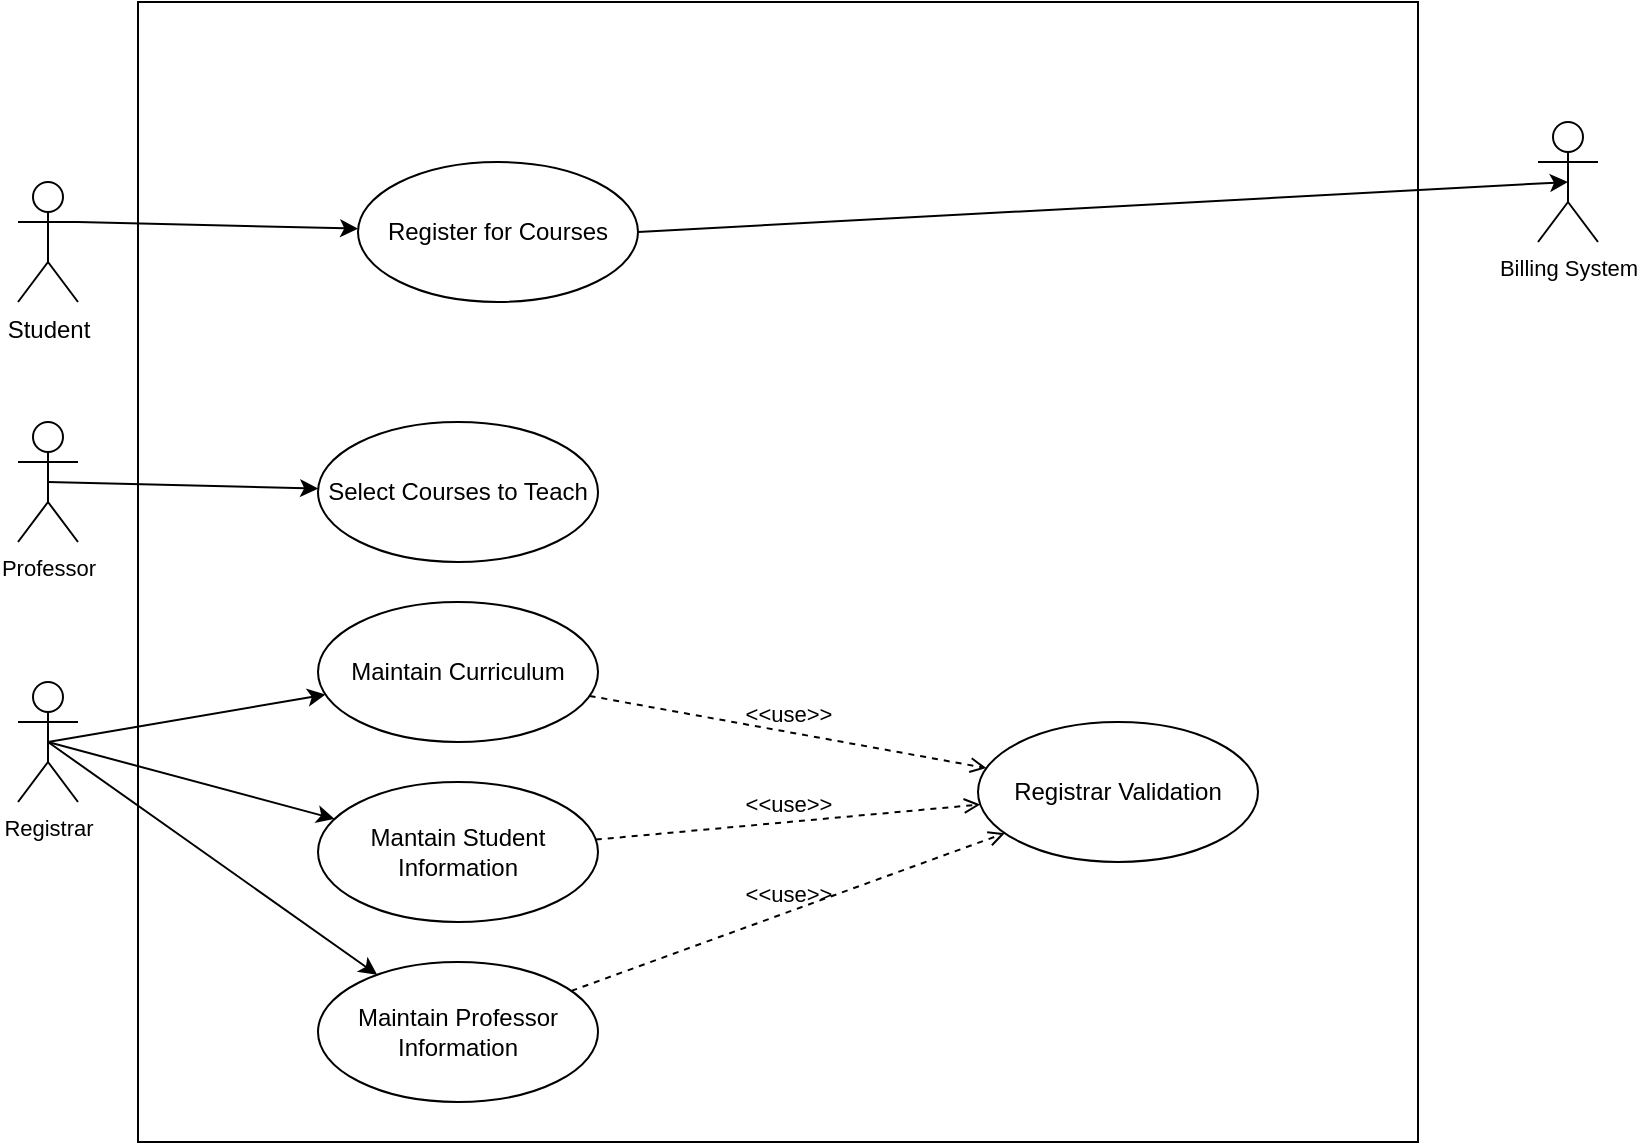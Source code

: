 <mxfile version="23.1.5" type="device">
  <diagram name="Page-1" id="aXEnYEKyhN8AeZee-PJk">
    <mxGraphModel dx="1050" dy="621" grid="1" gridSize="10" guides="1" tooltips="1" connect="1" arrows="1" fold="1" page="1" pageScale="1" pageWidth="850" pageHeight="1100" math="0" shadow="0">
      <root>
        <mxCell id="0" />
        <mxCell id="1" parent="0" />
        <mxCell id="JcDa25oxDyFgYPMHnmDK-2" value="" style="rounded=0;whiteSpace=wrap;html=1;" vertex="1" parent="1">
          <mxGeometry x="90" y="120" width="640" height="570" as="geometry" />
        </mxCell>
        <mxCell id="JcDa25oxDyFgYPMHnmDK-5" style="rounded=0;orthogonalLoop=1;jettySize=auto;html=1;exitX=1;exitY=0.333;exitDx=0;exitDy=0;exitPerimeter=0;" edge="1" parent="1" source="JcDa25oxDyFgYPMHnmDK-3" target="JcDa25oxDyFgYPMHnmDK-4">
          <mxGeometry relative="1" as="geometry" />
        </mxCell>
        <mxCell id="JcDa25oxDyFgYPMHnmDK-3" value="Student" style="shape=umlActor;verticalLabelPosition=bottom;verticalAlign=top;html=1;outlineConnect=0;" vertex="1" parent="1">
          <mxGeometry x="30" y="210" width="30" height="60" as="geometry" />
        </mxCell>
        <mxCell id="JcDa25oxDyFgYPMHnmDK-4" value="Register for Courses" style="ellipse;whiteSpace=wrap;html=1;" vertex="1" parent="1">
          <mxGeometry x="200" y="200" width="140" height="70" as="geometry" />
        </mxCell>
        <mxCell id="JcDa25oxDyFgYPMHnmDK-6" value="Billing System" style="shape=umlActor;verticalLabelPosition=bottom;verticalAlign=top;html=1;outlineConnect=0;fontFamily=Helvetica;fontSize=11;fontColor=default;labelBackgroundColor=default;" vertex="1" parent="1">
          <mxGeometry x="790" y="180" width="30" height="60" as="geometry" />
        </mxCell>
        <mxCell id="JcDa25oxDyFgYPMHnmDK-7" style="edgeStyle=none;rounded=0;orthogonalLoop=1;jettySize=auto;html=1;exitX=1;exitY=0.5;exitDx=0;exitDy=0;entryX=0.5;entryY=0.5;entryDx=0;entryDy=0;entryPerimeter=0;strokeColor=default;align=center;verticalAlign=middle;fontFamily=Helvetica;fontSize=11;fontColor=default;labelBackgroundColor=default;endArrow=classic;" edge="1" parent="1" source="JcDa25oxDyFgYPMHnmDK-4" target="JcDa25oxDyFgYPMHnmDK-6">
          <mxGeometry relative="1" as="geometry" />
        </mxCell>
        <mxCell id="JcDa25oxDyFgYPMHnmDK-10" style="edgeStyle=none;rounded=0;orthogonalLoop=1;jettySize=auto;html=1;exitX=0.5;exitY=0.5;exitDx=0;exitDy=0;exitPerimeter=0;strokeColor=default;align=center;verticalAlign=middle;fontFamily=Helvetica;fontSize=11;fontColor=default;labelBackgroundColor=default;endArrow=classic;" edge="1" parent="1" source="JcDa25oxDyFgYPMHnmDK-8" target="JcDa25oxDyFgYPMHnmDK-9">
          <mxGeometry relative="1" as="geometry" />
        </mxCell>
        <mxCell id="JcDa25oxDyFgYPMHnmDK-8" value="Professor" style="shape=umlActor;verticalLabelPosition=bottom;verticalAlign=top;html=1;outlineConnect=0;fontFamily=Helvetica;fontSize=11;fontColor=default;labelBackgroundColor=default;" vertex="1" parent="1">
          <mxGeometry x="30" y="330" width="30" height="60" as="geometry" />
        </mxCell>
        <mxCell id="JcDa25oxDyFgYPMHnmDK-9" value="Select Courses to Teach" style="ellipse;whiteSpace=wrap;html=1;" vertex="1" parent="1">
          <mxGeometry x="180" y="330" width="140" height="70" as="geometry" />
        </mxCell>
        <mxCell id="JcDa25oxDyFgYPMHnmDK-14" style="edgeStyle=none;rounded=0;orthogonalLoop=1;jettySize=auto;html=1;exitX=0.5;exitY=0.5;exitDx=0;exitDy=0;exitPerimeter=0;strokeColor=default;align=center;verticalAlign=middle;fontFamily=Helvetica;fontSize=11;fontColor=default;labelBackgroundColor=default;endArrow=classic;" edge="1" parent="1" source="JcDa25oxDyFgYPMHnmDK-11" target="JcDa25oxDyFgYPMHnmDK-12">
          <mxGeometry relative="1" as="geometry" />
        </mxCell>
        <mxCell id="JcDa25oxDyFgYPMHnmDK-18" style="edgeStyle=none;rounded=0;orthogonalLoop=1;jettySize=auto;html=1;exitX=0.5;exitY=0.5;exitDx=0;exitDy=0;exitPerimeter=0;strokeColor=default;align=center;verticalAlign=middle;fontFamily=Helvetica;fontSize=11;fontColor=default;labelBackgroundColor=default;endArrow=classic;" edge="1" parent="1" source="JcDa25oxDyFgYPMHnmDK-11" target="JcDa25oxDyFgYPMHnmDK-16">
          <mxGeometry relative="1" as="geometry" />
        </mxCell>
        <mxCell id="JcDa25oxDyFgYPMHnmDK-19" style="edgeStyle=none;rounded=0;orthogonalLoop=1;jettySize=auto;html=1;exitX=0.5;exitY=0.5;exitDx=0;exitDy=0;exitPerimeter=0;strokeColor=default;align=center;verticalAlign=middle;fontFamily=Helvetica;fontSize=11;fontColor=default;labelBackgroundColor=default;endArrow=classic;" edge="1" parent="1" source="JcDa25oxDyFgYPMHnmDK-11" target="JcDa25oxDyFgYPMHnmDK-17">
          <mxGeometry relative="1" as="geometry" />
        </mxCell>
        <mxCell id="JcDa25oxDyFgYPMHnmDK-11" value="Registrar" style="shape=umlActor;verticalLabelPosition=bottom;verticalAlign=top;html=1;outlineConnect=0;fontFamily=Helvetica;fontSize=11;fontColor=default;labelBackgroundColor=default;" vertex="1" parent="1">
          <mxGeometry x="30" y="460" width="30" height="60" as="geometry" />
        </mxCell>
        <mxCell id="JcDa25oxDyFgYPMHnmDK-12" value="Maintain Curriculum" style="ellipse;whiteSpace=wrap;html=1;" vertex="1" parent="1">
          <mxGeometry x="180" y="420" width="140" height="70" as="geometry" />
        </mxCell>
        <mxCell id="JcDa25oxDyFgYPMHnmDK-13" value="Registrar Validation" style="ellipse;whiteSpace=wrap;html=1;" vertex="1" parent="1">
          <mxGeometry x="510" y="480" width="140" height="70" as="geometry" />
        </mxCell>
        <mxCell id="JcDa25oxDyFgYPMHnmDK-15" value="&amp;lt;&amp;lt;use&amp;gt;&amp;gt;" style="html=1;verticalAlign=bottom;labelBackgroundColor=none;endArrow=open;endFill=0;dashed=1;rounded=0;strokeColor=default;align=center;fontFamily=Helvetica;fontSize=11;fontColor=default;" edge="1" parent="1" source="JcDa25oxDyFgYPMHnmDK-12" target="JcDa25oxDyFgYPMHnmDK-13">
          <mxGeometry width="160" relative="1" as="geometry">
            <mxPoint x="220" y="420" as="sourcePoint" />
            <mxPoint x="380" y="420" as="targetPoint" />
          </mxGeometry>
        </mxCell>
        <mxCell id="JcDa25oxDyFgYPMHnmDK-16" value="Mantain Student Information" style="ellipse;whiteSpace=wrap;html=1;" vertex="1" parent="1">
          <mxGeometry x="180" y="510" width="140" height="70" as="geometry" />
        </mxCell>
        <mxCell id="JcDa25oxDyFgYPMHnmDK-17" value="Maintain Professor Information" style="ellipse;whiteSpace=wrap;html=1;" vertex="1" parent="1">
          <mxGeometry x="180" y="600" width="140" height="70" as="geometry" />
        </mxCell>
        <mxCell id="JcDa25oxDyFgYPMHnmDK-20" value="&amp;lt;&amp;lt;use&amp;gt;&amp;gt;" style="html=1;verticalAlign=bottom;labelBackgroundColor=none;endArrow=open;endFill=0;dashed=1;rounded=0;strokeColor=default;align=center;fontFamily=Helvetica;fontSize=11;fontColor=default;" edge="1" parent="1" source="JcDa25oxDyFgYPMHnmDK-16" target="JcDa25oxDyFgYPMHnmDK-13">
          <mxGeometry width="160" relative="1" as="geometry">
            <mxPoint x="326" y="477" as="sourcePoint" />
            <mxPoint x="524" y="513" as="targetPoint" />
          </mxGeometry>
        </mxCell>
        <mxCell id="JcDa25oxDyFgYPMHnmDK-21" value="&amp;lt;&amp;lt;use&amp;gt;&amp;gt;" style="html=1;verticalAlign=bottom;labelBackgroundColor=none;endArrow=open;endFill=0;dashed=1;rounded=0;strokeColor=default;align=center;fontFamily=Helvetica;fontSize=11;fontColor=default;" edge="1" parent="1" source="JcDa25oxDyFgYPMHnmDK-17" target="JcDa25oxDyFgYPMHnmDK-13">
          <mxGeometry width="160" relative="1" as="geometry">
            <mxPoint x="336" y="487" as="sourcePoint" />
            <mxPoint x="534" y="523" as="targetPoint" />
          </mxGeometry>
        </mxCell>
      </root>
    </mxGraphModel>
  </diagram>
</mxfile>
